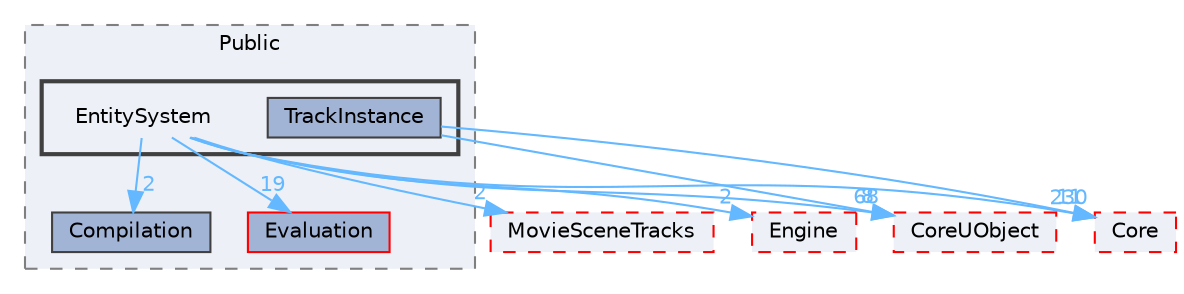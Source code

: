 digraph "EntitySystem"
{
 // INTERACTIVE_SVG=YES
 // LATEX_PDF_SIZE
  bgcolor="transparent";
  edge [fontname=Helvetica,fontsize=10,labelfontname=Helvetica,labelfontsize=10];
  node [fontname=Helvetica,fontsize=10,shape=box,height=0.2,width=0.4];
  compound=true
  subgraph clusterdir_e91b7eabbe3727cf625790e36a8d5a32 {
    graph [ bgcolor="#edf0f7", pencolor="grey50", label="Public", fontname=Helvetica,fontsize=10 style="filled,dashed", URL="dir_e91b7eabbe3727cf625790e36a8d5a32.html",tooltip=""]
  dir_3693a8086c5c0fe3a2c338d9152df141 [label="Compilation", fillcolor="#a2b4d6", color="grey25", style="filled", URL="dir_3693a8086c5c0fe3a2c338d9152df141.html",tooltip=""];
  dir_ad9db97873ecde8366165bafb7255980 [label="Evaluation", fillcolor="#a2b4d6", color="red", style="filled", URL="dir_ad9db97873ecde8366165bafb7255980.html",tooltip=""];
  subgraph clusterdir_9f169b765d162de32ed1ea56a894739d {
    graph [ bgcolor="#edf0f7", pencolor="grey25", label="", fontname=Helvetica,fontsize=10 style="filled,bold", URL="dir_9f169b765d162de32ed1ea56a894739d.html",tooltip=""]
    dir_9f169b765d162de32ed1ea56a894739d [shape=plaintext, label="EntitySystem"];
  dir_349cbb9fa16ef436410e867436d7cbdd [label="TrackInstance", fillcolor="#a2b4d6", color="grey25", style="filled", URL="dir_349cbb9fa16ef436410e867436d7cbdd.html",tooltip=""];
  }
  }
  dir_0e6cddcc9caa1238c7f3774224afaa45 [label="Core", fillcolor="#edf0f7", color="red", style="filled,dashed", URL="dir_0e6cddcc9caa1238c7f3774224afaa45.html",tooltip=""];
  dir_4c499e5e32e2b4479ad7e552df73eeae [label="CoreUObject", fillcolor="#edf0f7", color="red", style="filled,dashed", URL="dir_4c499e5e32e2b4479ad7e552df73eeae.html",tooltip=""];
  dir_7de2cf73c957a2c2a3a4f4e3f12897c9 [label="MovieSceneTracks", fillcolor="#edf0f7", color="red", style="filled,dashed", URL="dir_7de2cf73c957a2c2a3a4f4e3f12897c9.html",tooltip=""];
  dir_fdf6aa5c3cf3805bb958134448d60562 [label="Engine", fillcolor="#edf0f7", color="red", style="filled,dashed", URL="dir_fdf6aa5c3cf3805bb958134448d60562.html",tooltip=""];
  dir_9f169b765d162de32ed1ea56a894739d->dir_0e6cddcc9caa1238c7f3774224afaa45 [headlabel="230", labeldistance=1.5 headhref="dir_000369_000266.html" href="dir_000369_000266.html" color="steelblue1" fontcolor="steelblue1"];
  dir_9f169b765d162de32ed1ea56a894739d->dir_3693a8086c5c0fe3a2c338d9152df141 [headlabel="2", labeldistance=1.5 headhref="dir_000369_000220.html" href="dir_000369_000220.html" color="steelblue1" fontcolor="steelblue1"];
  dir_9f169b765d162de32ed1ea56a894739d->dir_4c499e5e32e2b4479ad7e552df73eeae [headlabel="68", labeldistance=1.5 headhref="dir_000369_000268.html" href="dir_000369_000268.html" color="steelblue1" fontcolor="steelblue1"];
  dir_9f169b765d162de32ed1ea56a894739d->dir_7de2cf73c957a2c2a3a4f4e3f12897c9 [headlabel="2", labeldistance=1.5 headhref="dir_000369_000675.html" href="dir_000369_000675.html" color="steelblue1" fontcolor="steelblue1"];
  dir_9f169b765d162de32ed1ea56a894739d->dir_ad9db97873ecde8366165bafb7255980 [headlabel="19", labeldistance=1.5 headhref="dir_000369_000373.html" href="dir_000369_000373.html" color="steelblue1" fontcolor="steelblue1"];
  dir_9f169b765d162de32ed1ea56a894739d->dir_fdf6aa5c3cf3805bb958134448d60562 [headlabel="2", labeldistance=1.5 headhref="dir_000369_000366.html" href="dir_000369_000366.html" color="steelblue1" fontcolor="steelblue1"];
  dir_349cbb9fa16ef436410e867436d7cbdd->dir_0e6cddcc9caa1238c7f3774224afaa45 [headlabel="11", labeldistance=1.5 headhref="dir_001199_000266.html" href="dir_001199_000266.html" color="steelblue1" fontcolor="steelblue1"];
  dir_349cbb9fa16ef436410e867436d7cbdd->dir_4c499e5e32e2b4479ad7e552df73eeae [headlabel="8", labeldistance=1.5 headhref="dir_001199_000268.html" href="dir_001199_000268.html" color="steelblue1" fontcolor="steelblue1"];
}
